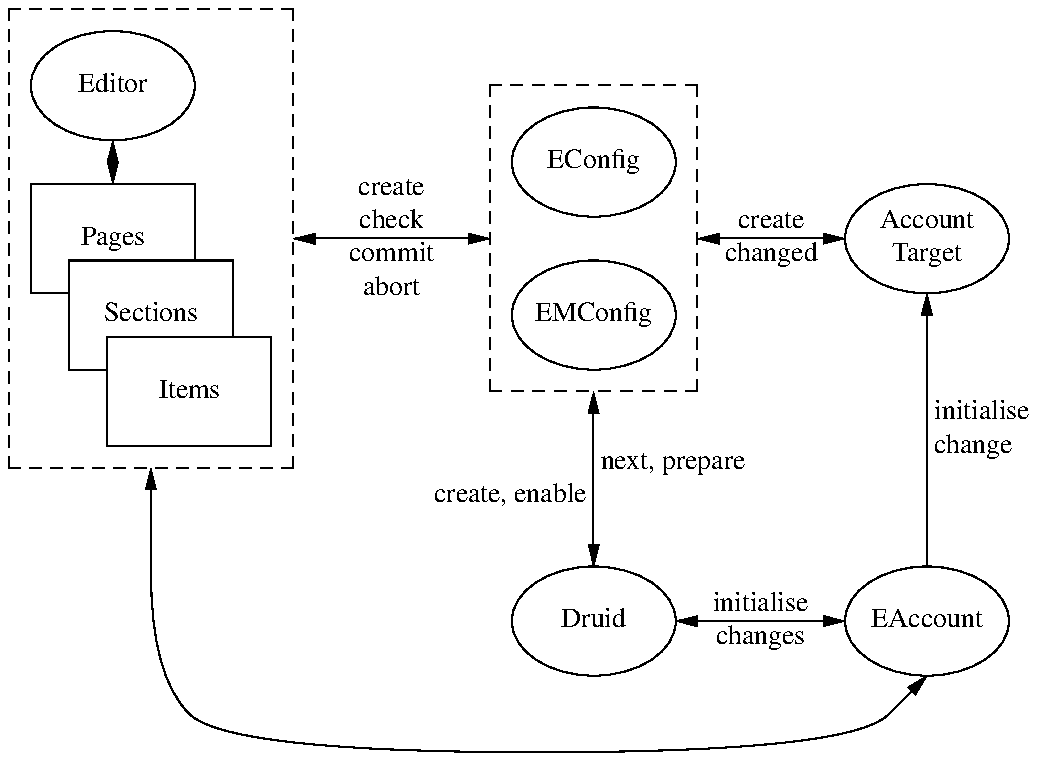 
.PS 5
space=0.7
[
	Editor: ellipse "Editor"
	Pages: box "Pages" at last ellipse + (0,-space)
	Sections: box "Sections" at last box + (space/4, -space/2) fill 0
	Items: box "Items" at last box + (space/4, -space/2) fill 0
	line <-> from Editor.s to Pages.n
]
Manager: box dashed ht last [].ht+0.2 wid last[].wid+.2 at last []
right; move; move
[
	EConfig: ellipse "EConfig"
	EMConfig: ellipse "EMConfig" at last ellipse + (0,-space)
]
Config: box dashed ht last [].ht+0.2 wid last[].wid+.2 at last []

EMTargetAccount: ellipse "Account" "Target" at Config.e + (1.5*space, 0)
Druid: ellipse "Druid" at Config.s + (0,-1.5*space)
EAccount: ellipse "EAccount" at Config.se + (1.5*space,-1.5*space)

line <-> from Config.s to Druid.n " next, prepare" ljust "create, enable " rjust
line -> from EAccount.n to EMTargetAccount.s " initialise" ljust " change" ljust

line <-> from EAccount.w to Druid.e "initialise" "changes"
line <-> from Config.e to EMTargetAccount.w "create" "changed"

line <-> from Manager.e to Config.w "create" "check" "commit" "abort"
spline <-> from Manager.s \
	to (Manager.s.x,Druid.s.y) \
	to (Manager.s.x+space/2,Druid.s.y-space/2) \
	then to EAccount.s + (-space/2,-space/2) \
	then to EAccount.s
.PE

